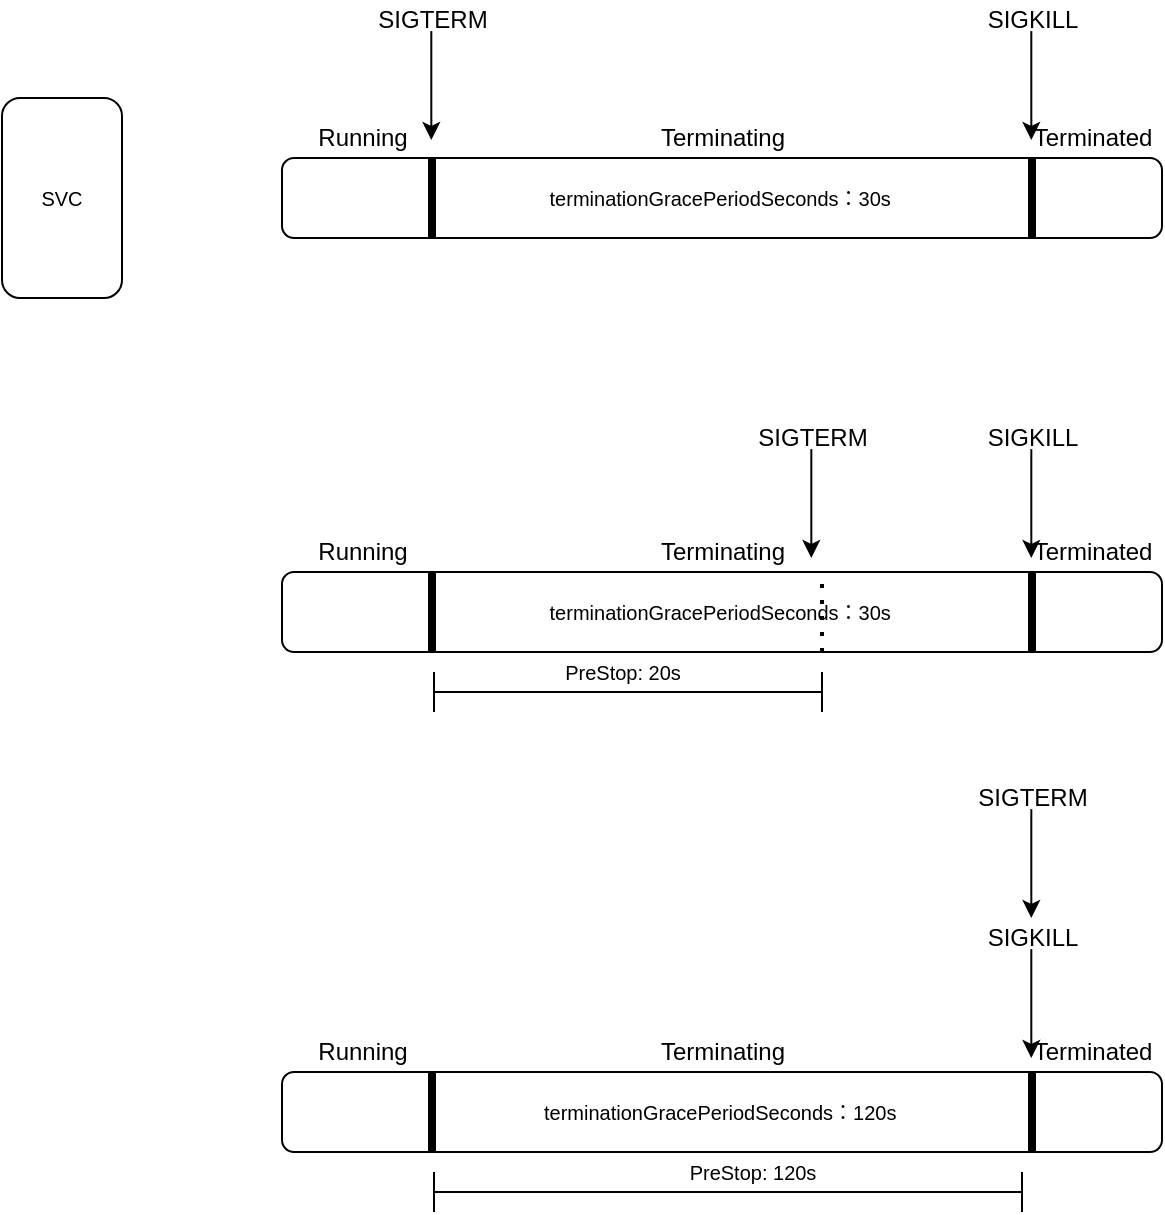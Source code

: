 <mxfile version="17.4.0" type="github">
  <diagram id="C5RBs43oDa-KdzZeNtuy" name="Page-1">
    <mxGraphModel dx="828" dy="478" grid="1" gridSize="10" guides="1" tooltips="1" connect="1" arrows="1" fold="1" page="1" pageScale="1" pageWidth="827" pageHeight="1169" math="0" shadow="0">
      <root>
        <mxCell id="WIyWlLk6GJQsqaUBKTNV-0" />
        <mxCell id="WIyWlLk6GJQsqaUBKTNV-1" parent="WIyWlLk6GJQsqaUBKTNV-0" />
        <mxCell id="0kz52hGXufhBx_2LI1v2-0" value="" style="rounded=1;whiteSpace=wrap;html=1;" vertex="1" parent="WIyWlLk6GJQsqaUBKTNV-1">
          <mxGeometry x="170" y="190" width="440" height="40" as="geometry" />
        </mxCell>
        <mxCell id="0kz52hGXufhBx_2LI1v2-1" value="" style="line;strokeWidth=4;direction=south;html=1;perimeter=backbonePerimeter;points=[];outlineConnect=0;" vertex="1" parent="WIyWlLk6GJQsqaUBKTNV-1">
          <mxGeometry x="240" y="190" width="10" height="40" as="geometry" />
        </mxCell>
        <mxCell id="0kz52hGXufhBx_2LI1v2-2" value="Running" style="text;html=1;align=center;verticalAlign=middle;resizable=0;points=[];autosize=1;strokeColor=none;fillColor=none;" vertex="1" parent="WIyWlLk6GJQsqaUBKTNV-1">
          <mxGeometry x="180" y="170" width="60" height="20" as="geometry" />
        </mxCell>
        <mxCell id="0kz52hGXufhBx_2LI1v2-3" value="Terminating" style="text;html=1;align=center;verticalAlign=middle;resizable=0;points=[];autosize=1;strokeColor=none;fillColor=none;" vertex="1" parent="WIyWlLk6GJQsqaUBKTNV-1">
          <mxGeometry x="350" y="170" width="80" height="20" as="geometry" />
        </mxCell>
        <mxCell id="0kz52hGXufhBx_2LI1v2-4" value="" style="line;strokeWidth=4;direction=south;html=1;perimeter=backbonePerimeter;points=[];outlineConnect=0;" vertex="1" parent="WIyWlLk6GJQsqaUBKTNV-1">
          <mxGeometry x="540" y="190" width="10" height="40" as="geometry" />
        </mxCell>
        <mxCell id="0kz52hGXufhBx_2LI1v2-5" value="Terminated" style="text;html=1;align=center;verticalAlign=middle;resizable=0;points=[];autosize=1;strokeColor=none;fillColor=none;" vertex="1" parent="WIyWlLk6GJQsqaUBKTNV-1">
          <mxGeometry x="540" y="170" width="70" height="20" as="geometry" />
        </mxCell>
        <mxCell id="0kz52hGXufhBx_2LI1v2-9" value="" style="group" vertex="1" connectable="0" parent="WIyWlLk6GJQsqaUBKTNV-1">
          <mxGeometry x="210" y="111" width="70" height="70" as="geometry" />
        </mxCell>
        <mxCell id="0kz52hGXufhBx_2LI1v2-7" value="" style="endArrow=classic;html=1;rounded=0;" edge="1" parent="0kz52hGXufhBx_2LI1v2-9">
          <mxGeometry width="50" height="50" relative="1" as="geometry">
            <mxPoint x="34.66" y="15.556" as="sourcePoint" />
            <mxPoint x="34.66" y="70" as="targetPoint" />
          </mxGeometry>
        </mxCell>
        <mxCell id="0kz52hGXufhBx_2LI1v2-8" value="SIGTERM" style="text;html=1;align=center;verticalAlign=middle;resizable=0;points=[];autosize=1;strokeColor=none;fillColor=none;" vertex="1" parent="0kz52hGXufhBx_2LI1v2-9">
          <mxGeometry width="70" height="20" as="geometry" />
        </mxCell>
        <mxCell id="0kz52hGXufhBx_2LI1v2-10" value="" style="group" vertex="1" connectable="0" parent="WIyWlLk6GJQsqaUBKTNV-1">
          <mxGeometry x="510" y="111" width="70" height="70" as="geometry" />
        </mxCell>
        <mxCell id="0kz52hGXufhBx_2LI1v2-11" value="" style="endArrow=classic;html=1;rounded=0;" edge="1" parent="0kz52hGXufhBx_2LI1v2-10">
          <mxGeometry width="50" height="50" relative="1" as="geometry">
            <mxPoint x="34.66" y="15.556" as="sourcePoint" />
            <mxPoint x="34.66" y="70" as="targetPoint" />
          </mxGeometry>
        </mxCell>
        <mxCell id="0kz52hGXufhBx_2LI1v2-12" value="SIGKILL" style="text;html=1;align=center;verticalAlign=middle;resizable=0;points=[];autosize=1;strokeColor=none;fillColor=none;" vertex="1" parent="0kz52hGXufhBx_2LI1v2-10">
          <mxGeometry x="5" width="60" height="20" as="geometry" />
        </mxCell>
        <mxCell id="0kz52hGXufhBx_2LI1v2-14" value="&lt;font style=&quot;font-size: 10px&quot;&gt;terminationGracePeriodSeconds：30s&amp;nbsp;&lt;/font&gt;" style="text;html=1;align=center;verticalAlign=middle;resizable=0;points=[];autosize=1;strokeColor=none;fillColor=none;fontSize=10;" vertex="1" parent="WIyWlLk6GJQsqaUBKTNV-1">
          <mxGeometry x="280" y="200" width="220" height="20" as="geometry" />
        </mxCell>
        <mxCell id="0kz52hGXufhBx_2LI1v2-15" value="" style="rounded=1;whiteSpace=wrap;html=1;" vertex="1" parent="WIyWlLk6GJQsqaUBKTNV-1">
          <mxGeometry x="170" y="397" width="440" height="40" as="geometry" />
        </mxCell>
        <mxCell id="0kz52hGXufhBx_2LI1v2-16" value="" style="line;strokeWidth=4;direction=south;html=1;perimeter=backbonePerimeter;points=[];outlineConnect=0;" vertex="1" parent="WIyWlLk6GJQsqaUBKTNV-1">
          <mxGeometry x="240" y="397" width="10" height="40" as="geometry" />
        </mxCell>
        <mxCell id="0kz52hGXufhBx_2LI1v2-17" value="Running" style="text;html=1;align=center;verticalAlign=middle;resizable=0;points=[];autosize=1;strokeColor=none;fillColor=none;" vertex="1" parent="WIyWlLk6GJQsqaUBKTNV-1">
          <mxGeometry x="180" y="377" width="60" height="20" as="geometry" />
        </mxCell>
        <mxCell id="0kz52hGXufhBx_2LI1v2-18" value="Terminating" style="text;html=1;align=center;verticalAlign=middle;resizable=0;points=[];autosize=1;strokeColor=none;fillColor=none;" vertex="1" parent="WIyWlLk6GJQsqaUBKTNV-1">
          <mxGeometry x="350" y="377" width="80" height="20" as="geometry" />
        </mxCell>
        <mxCell id="0kz52hGXufhBx_2LI1v2-19" value="" style="line;strokeWidth=4;direction=south;html=1;perimeter=backbonePerimeter;points=[];outlineConnect=0;" vertex="1" parent="WIyWlLk6GJQsqaUBKTNV-1">
          <mxGeometry x="540" y="397" width="10" height="40" as="geometry" />
        </mxCell>
        <mxCell id="0kz52hGXufhBx_2LI1v2-20" value="Terminated" style="text;html=1;align=center;verticalAlign=middle;resizable=0;points=[];autosize=1;strokeColor=none;fillColor=none;" vertex="1" parent="WIyWlLk6GJQsqaUBKTNV-1">
          <mxGeometry x="540" y="377" width="70" height="20" as="geometry" />
        </mxCell>
        <mxCell id="0kz52hGXufhBx_2LI1v2-21" value="" style="group" vertex="1" connectable="0" parent="WIyWlLk6GJQsqaUBKTNV-1">
          <mxGeometry x="400" y="320" width="70" height="70" as="geometry" />
        </mxCell>
        <mxCell id="0kz52hGXufhBx_2LI1v2-22" value="" style="endArrow=classic;html=1;rounded=0;" edge="1" parent="0kz52hGXufhBx_2LI1v2-21">
          <mxGeometry width="50" height="50" relative="1" as="geometry">
            <mxPoint x="34.66" y="15.556" as="sourcePoint" />
            <mxPoint x="34.66" y="70" as="targetPoint" />
          </mxGeometry>
        </mxCell>
        <mxCell id="0kz52hGXufhBx_2LI1v2-23" value="SIGTERM" style="text;html=1;align=center;verticalAlign=middle;resizable=0;points=[];autosize=1;strokeColor=none;fillColor=none;" vertex="1" parent="0kz52hGXufhBx_2LI1v2-21">
          <mxGeometry width="70" height="20" as="geometry" />
        </mxCell>
        <mxCell id="0kz52hGXufhBx_2LI1v2-24" value="" style="group" vertex="1" connectable="0" parent="WIyWlLk6GJQsqaUBKTNV-1">
          <mxGeometry x="510" y="320" width="70" height="70" as="geometry" />
        </mxCell>
        <mxCell id="0kz52hGXufhBx_2LI1v2-25" value="" style="endArrow=classic;html=1;rounded=0;" edge="1" parent="0kz52hGXufhBx_2LI1v2-24">
          <mxGeometry width="50" height="50" relative="1" as="geometry">
            <mxPoint x="34.66" y="15.556" as="sourcePoint" />
            <mxPoint x="34.66" y="70" as="targetPoint" />
          </mxGeometry>
        </mxCell>
        <mxCell id="0kz52hGXufhBx_2LI1v2-26" value="SIGKILL" style="text;html=1;align=center;verticalAlign=middle;resizable=0;points=[];autosize=1;strokeColor=none;fillColor=none;" vertex="1" parent="0kz52hGXufhBx_2LI1v2-24">
          <mxGeometry x="5" width="60" height="20" as="geometry" />
        </mxCell>
        <mxCell id="0kz52hGXufhBx_2LI1v2-27" value="&lt;font style=&quot;font-size: 10px&quot;&gt;terminationGracePeriodSeconds：30s&amp;nbsp;&lt;/font&gt;" style="text;html=1;align=center;verticalAlign=middle;resizable=0;points=[];autosize=1;strokeColor=none;fillColor=none;fontSize=10;" vertex="1" parent="WIyWlLk6GJQsqaUBKTNV-1">
          <mxGeometry x="280" y="407" width="220" height="20" as="geometry" />
        </mxCell>
        <mxCell id="0kz52hGXufhBx_2LI1v2-28" value="" style="endArrow=none;dashed=1;html=1;dashPattern=1 3;strokeWidth=2;rounded=0;fontSize=10;" edge="1" parent="WIyWlLk6GJQsqaUBKTNV-1">
          <mxGeometry width="50" height="50" relative="1" as="geometry">
            <mxPoint x="440" y="437" as="sourcePoint" />
            <mxPoint x="440" y="397" as="targetPoint" />
          </mxGeometry>
        </mxCell>
        <mxCell id="0kz52hGXufhBx_2LI1v2-29" value="" style="shape=crossbar;whiteSpace=wrap;html=1;rounded=1;fontSize=10;" vertex="1" parent="WIyWlLk6GJQsqaUBKTNV-1">
          <mxGeometry x="246" y="447" width="194" height="20" as="geometry" />
        </mxCell>
        <mxCell id="0kz52hGXufhBx_2LI1v2-31" value="PreStop: 20s" style="text;html=1;align=center;verticalAlign=middle;resizable=0;points=[];autosize=1;strokeColor=none;fillColor=none;fontSize=10;" vertex="1" parent="WIyWlLk6GJQsqaUBKTNV-1">
          <mxGeometry x="295" y="437" width="90" height="20" as="geometry" />
        </mxCell>
        <mxCell id="0kz52hGXufhBx_2LI1v2-32" value="" style="rounded=1;whiteSpace=wrap;html=1;" vertex="1" parent="WIyWlLk6GJQsqaUBKTNV-1">
          <mxGeometry x="170" y="647" width="440" height="40" as="geometry" />
        </mxCell>
        <mxCell id="0kz52hGXufhBx_2LI1v2-33" value="" style="line;strokeWidth=4;direction=south;html=1;perimeter=backbonePerimeter;points=[];outlineConnect=0;" vertex="1" parent="WIyWlLk6GJQsqaUBKTNV-1">
          <mxGeometry x="240" y="647" width="10" height="40" as="geometry" />
        </mxCell>
        <mxCell id="0kz52hGXufhBx_2LI1v2-34" value="Running" style="text;html=1;align=center;verticalAlign=middle;resizable=0;points=[];autosize=1;strokeColor=none;fillColor=none;" vertex="1" parent="WIyWlLk6GJQsqaUBKTNV-1">
          <mxGeometry x="180" y="627" width="60" height="20" as="geometry" />
        </mxCell>
        <mxCell id="0kz52hGXufhBx_2LI1v2-35" value="Terminating" style="text;html=1;align=center;verticalAlign=middle;resizable=0;points=[];autosize=1;strokeColor=none;fillColor=none;" vertex="1" parent="WIyWlLk6GJQsqaUBKTNV-1">
          <mxGeometry x="350" y="627" width="80" height="20" as="geometry" />
        </mxCell>
        <mxCell id="0kz52hGXufhBx_2LI1v2-36" value="" style="line;strokeWidth=4;direction=south;html=1;perimeter=backbonePerimeter;points=[];outlineConnect=0;" vertex="1" parent="WIyWlLk6GJQsqaUBKTNV-1">
          <mxGeometry x="540" y="647" width="10" height="40" as="geometry" />
        </mxCell>
        <mxCell id="0kz52hGXufhBx_2LI1v2-37" value="Terminated" style="text;html=1;align=center;verticalAlign=middle;resizable=0;points=[];autosize=1;strokeColor=none;fillColor=none;" vertex="1" parent="WIyWlLk6GJQsqaUBKTNV-1">
          <mxGeometry x="540" y="627" width="70" height="20" as="geometry" />
        </mxCell>
        <mxCell id="0kz52hGXufhBx_2LI1v2-38" value="" style="group" vertex="1" connectable="0" parent="WIyWlLk6GJQsqaUBKTNV-1">
          <mxGeometry x="510" y="500" width="70" height="70" as="geometry" />
        </mxCell>
        <mxCell id="0kz52hGXufhBx_2LI1v2-39" value="" style="endArrow=classic;html=1;rounded=0;" edge="1" parent="0kz52hGXufhBx_2LI1v2-38">
          <mxGeometry width="50" height="50" relative="1" as="geometry">
            <mxPoint x="34.66" y="15.556" as="sourcePoint" />
            <mxPoint x="34.66" y="70" as="targetPoint" />
          </mxGeometry>
        </mxCell>
        <mxCell id="0kz52hGXufhBx_2LI1v2-40" value="SIGTERM" style="text;html=1;align=center;verticalAlign=middle;resizable=0;points=[];autosize=1;strokeColor=none;fillColor=none;" vertex="1" parent="0kz52hGXufhBx_2LI1v2-38">
          <mxGeometry width="70" height="20" as="geometry" />
        </mxCell>
        <mxCell id="0kz52hGXufhBx_2LI1v2-41" value="" style="group" vertex="1" connectable="0" parent="WIyWlLk6GJQsqaUBKTNV-1">
          <mxGeometry x="510" y="570" width="70" height="70" as="geometry" />
        </mxCell>
        <mxCell id="0kz52hGXufhBx_2LI1v2-42" value="" style="endArrow=classic;html=1;rounded=0;" edge="1" parent="0kz52hGXufhBx_2LI1v2-41">
          <mxGeometry width="50" height="50" relative="1" as="geometry">
            <mxPoint x="34.66" y="15.556" as="sourcePoint" />
            <mxPoint x="34.66" y="70" as="targetPoint" />
          </mxGeometry>
        </mxCell>
        <mxCell id="0kz52hGXufhBx_2LI1v2-43" value="SIGKILL" style="text;html=1;align=center;verticalAlign=middle;resizable=0;points=[];autosize=1;strokeColor=none;fillColor=none;" vertex="1" parent="0kz52hGXufhBx_2LI1v2-41">
          <mxGeometry x="5" width="60" height="20" as="geometry" />
        </mxCell>
        <mxCell id="0kz52hGXufhBx_2LI1v2-44" value="&lt;font style=&quot;font-size: 10px&quot;&gt;terminationGracePeriodSeconds：120s&amp;nbsp;&lt;/font&gt;" style="text;html=1;align=center;verticalAlign=middle;resizable=0;points=[];autosize=1;strokeColor=none;fillColor=none;fontSize=10;" vertex="1" parent="WIyWlLk6GJQsqaUBKTNV-1">
          <mxGeometry x="275" y="657" width="230" height="20" as="geometry" />
        </mxCell>
        <mxCell id="0kz52hGXufhBx_2LI1v2-45" value="" style="endArrow=none;dashed=1;html=1;dashPattern=1 3;strokeWidth=2;rounded=0;fontSize=10;" edge="1" parent="WIyWlLk6GJQsqaUBKTNV-1">
          <mxGeometry width="50" height="50" relative="1" as="geometry">
            <mxPoint x="544.71" y="687" as="sourcePoint" />
            <mxPoint x="544.71" y="647" as="targetPoint" />
          </mxGeometry>
        </mxCell>
        <mxCell id="0kz52hGXufhBx_2LI1v2-46" value="" style="shape=crossbar;whiteSpace=wrap;html=1;rounded=1;fontSize=10;" vertex="1" parent="WIyWlLk6GJQsqaUBKTNV-1">
          <mxGeometry x="246" y="697" width="294" height="20" as="geometry" />
        </mxCell>
        <mxCell id="0kz52hGXufhBx_2LI1v2-47" value="PreStop: 120s" style="text;html=1;align=center;verticalAlign=middle;resizable=0;points=[];autosize=1;strokeColor=none;fillColor=none;fontSize=10;" vertex="1" parent="WIyWlLk6GJQsqaUBKTNV-1">
          <mxGeometry x="360" y="687" width="90" height="20" as="geometry" />
        </mxCell>
        <mxCell id="0kz52hGXufhBx_2LI1v2-48" value="SVC" style="rounded=1;whiteSpace=wrap;html=1;fontSize=10;" vertex="1" parent="WIyWlLk6GJQsqaUBKTNV-1">
          <mxGeometry x="30" y="160" width="60" height="100" as="geometry" />
        </mxCell>
      </root>
    </mxGraphModel>
  </diagram>
</mxfile>
